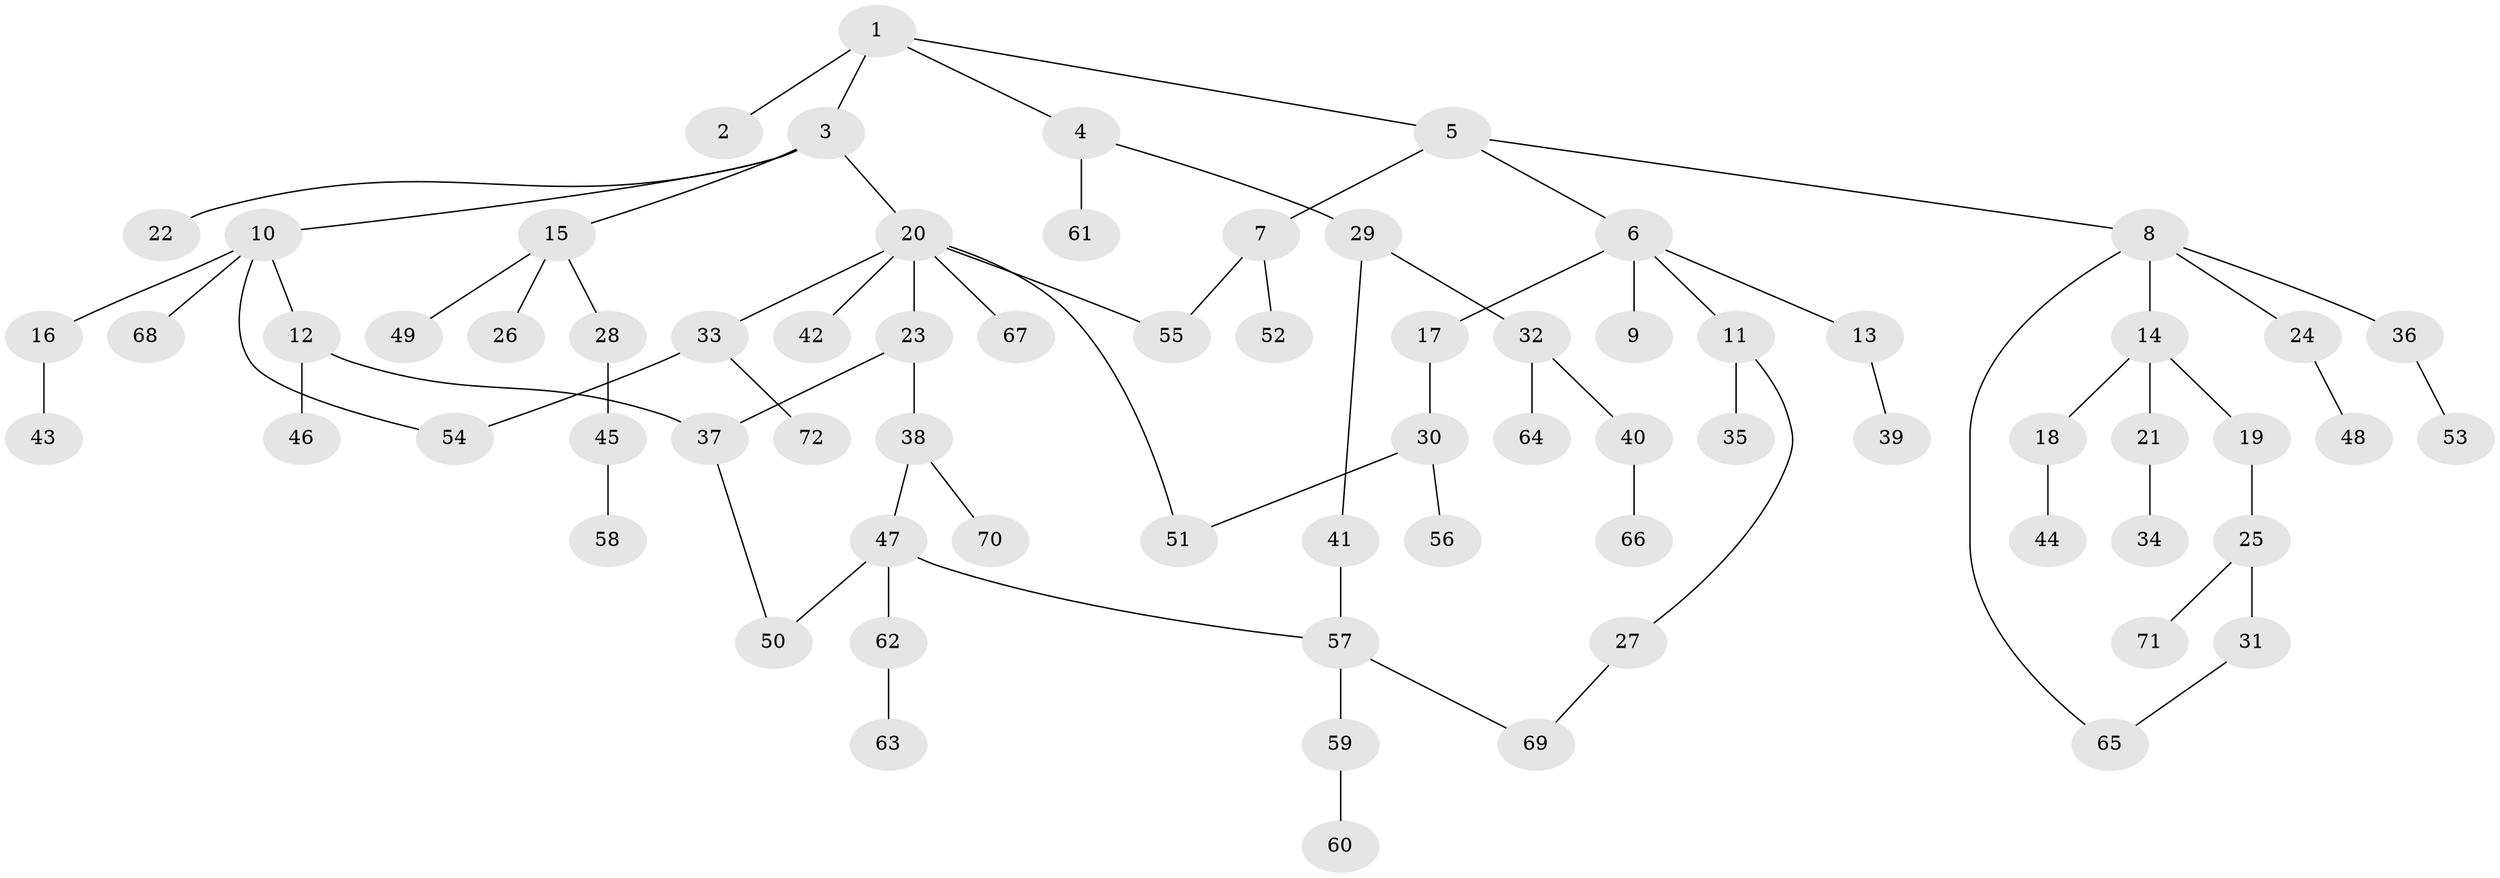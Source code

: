 // coarse degree distribution, {8: 0.027777777777777776, 1: 0.5277777777777778, 7: 0.08333333333333333, 2: 0.2777777777777778, 3: 0.05555555555555555, 4: 0.027777777777777776}
// Generated by graph-tools (version 1.1) at 2025/45/03/04/25 21:45:31]
// undirected, 72 vertices, 79 edges
graph export_dot {
graph [start="1"]
  node [color=gray90,style=filled];
  1;
  2;
  3;
  4;
  5;
  6;
  7;
  8;
  9;
  10;
  11;
  12;
  13;
  14;
  15;
  16;
  17;
  18;
  19;
  20;
  21;
  22;
  23;
  24;
  25;
  26;
  27;
  28;
  29;
  30;
  31;
  32;
  33;
  34;
  35;
  36;
  37;
  38;
  39;
  40;
  41;
  42;
  43;
  44;
  45;
  46;
  47;
  48;
  49;
  50;
  51;
  52;
  53;
  54;
  55;
  56;
  57;
  58;
  59;
  60;
  61;
  62;
  63;
  64;
  65;
  66;
  67;
  68;
  69;
  70;
  71;
  72;
  1 -- 2;
  1 -- 3;
  1 -- 4;
  1 -- 5;
  3 -- 10;
  3 -- 15;
  3 -- 20;
  3 -- 22;
  4 -- 29;
  4 -- 61;
  5 -- 6;
  5 -- 7;
  5 -- 8;
  6 -- 9;
  6 -- 11;
  6 -- 13;
  6 -- 17;
  7 -- 52;
  7 -- 55;
  8 -- 14;
  8 -- 24;
  8 -- 36;
  8 -- 65;
  10 -- 12;
  10 -- 16;
  10 -- 54;
  10 -- 68;
  11 -- 27;
  11 -- 35;
  12 -- 46;
  12 -- 37;
  13 -- 39;
  14 -- 18;
  14 -- 19;
  14 -- 21;
  15 -- 26;
  15 -- 28;
  15 -- 49;
  16 -- 43;
  17 -- 30;
  18 -- 44;
  19 -- 25;
  20 -- 23;
  20 -- 33;
  20 -- 42;
  20 -- 55;
  20 -- 67;
  20 -- 51;
  21 -- 34;
  23 -- 37;
  23 -- 38;
  24 -- 48;
  25 -- 31;
  25 -- 71;
  27 -- 69;
  28 -- 45;
  29 -- 32;
  29 -- 41;
  30 -- 51;
  30 -- 56;
  31 -- 65;
  32 -- 40;
  32 -- 64;
  33 -- 72;
  33 -- 54;
  36 -- 53;
  37 -- 50;
  38 -- 47;
  38 -- 70;
  40 -- 66;
  41 -- 57;
  45 -- 58;
  47 -- 57;
  47 -- 62;
  47 -- 50;
  57 -- 59;
  57 -- 69;
  59 -- 60;
  62 -- 63;
}
